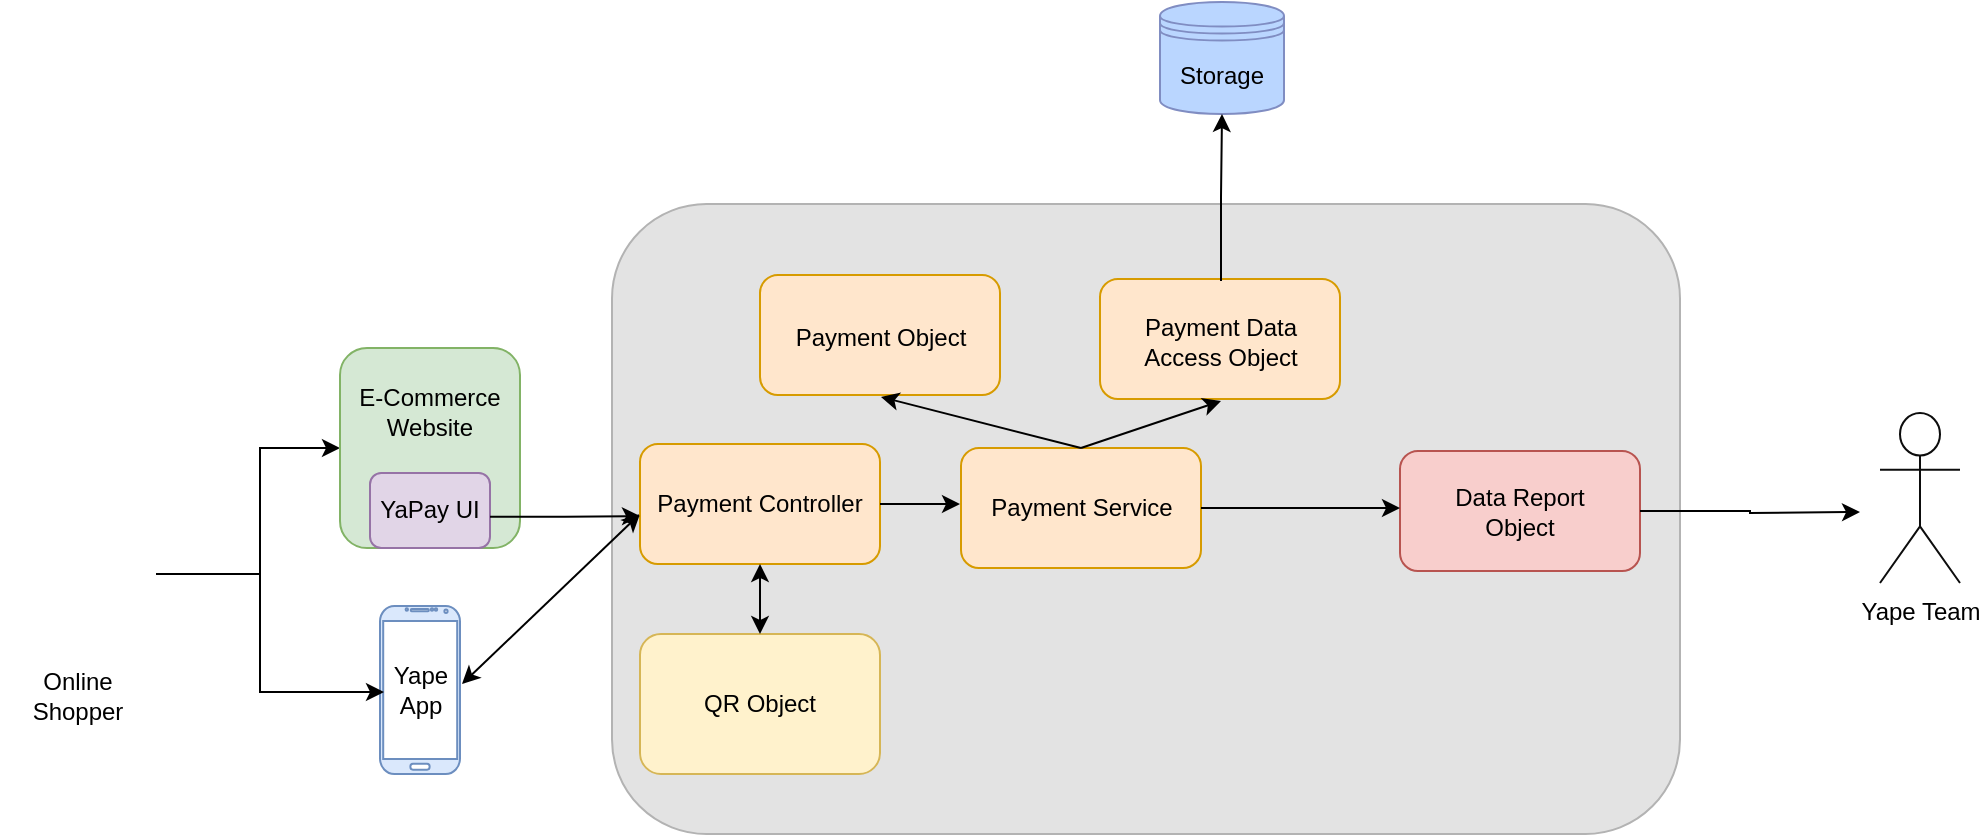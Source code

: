 <mxfile version="10.7.1" type="google"><diagram id="ZppW810JwVDBbK-lf-8Z" name="Page-1"><mxGraphModel dx="1158" dy="1716" grid="1" gridSize="10" guides="1" tooltips="1" connect="1" arrows="1" fold="1" page="1" pageScale="1" pageWidth="850" pageHeight="1100" math="0" shadow="0"><root><mxCell id="0"/><mxCell id="1" parent="0"/><mxCell id="nYbv1Ditz1Y0z4ijmlu_-15" value="" style="rounded=1;whiteSpace=wrap;html=1;strokeColor=#B3B3B3;fillColor=#E3E3E3;movable=0;resizable=0;rotatable=0;deletable=0;editable=0;connectable=0;glass=0;" vertex="1" parent="1"><mxGeometry x="346" y="75" width="534" height="315" as="geometry"/></mxCell><mxCell id="QglSpWpQ6RqMKxgRxg98-41" style="edgeStyle=orthogonalEdgeStyle;rounded=0;orthogonalLoop=1;jettySize=auto;html=1;exitX=1;exitY=0.5;exitDx=0;exitDy=0;entryX=0;entryY=0.5;entryDx=0;entryDy=0;" parent="1" source="QglSpWpQ6RqMKxgRxg98-1" target="QglSpWpQ6RqMKxgRxg98-2" edge="1"><mxGeometry relative="1" as="geometry"><Array as="points"><mxPoint x="170" y="260"/><mxPoint x="170" y="197"/></Array></mxGeometry></mxCell><mxCell id="QglSpWpQ6RqMKxgRxg98-14" value="" style="group" parent="1" vertex="1" connectable="0"><mxGeometry x="740" y="198.5" width="120" height="60" as="geometry"/></mxCell><mxCell id="QglSpWpQ6RqMKxgRxg98-8" value="" style="rounded=1;whiteSpace=wrap;html=1;fillColor=#f8cecc;strokeColor=#b85450;" parent="QglSpWpQ6RqMKxgRxg98-14" vertex="1"><mxGeometry width="120" height="60" as="geometry"/></mxCell><mxCell id="QglSpWpQ6RqMKxgRxg98-13" value="Data Report Object" style="text;html=1;strokeColor=none;fillColor=none;align=center;verticalAlign=middle;whiteSpace=wrap;rounded=0;" parent="QglSpWpQ6RqMKxgRxg98-14" vertex="1"><mxGeometry x="10" y="1" width="100" height="59" as="geometry"/></mxCell><mxCell id="QglSpWpQ6RqMKxgRxg98-20" value="" style="group" parent="1" vertex="1" connectable="0"><mxGeometry x="210" y="147" width="90" height="100" as="geometry"/></mxCell><mxCell id="QglSpWpQ6RqMKxgRxg98-17" value="" style="group" parent="QglSpWpQ6RqMKxgRxg98-20" vertex="1" connectable="0"><mxGeometry width="90" height="100" as="geometry"/></mxCell><mxCell id="QglSpWpQ6RqMKxgRxg98-2" value="" style="rounded=1;whiteSpace=wrap;html=1;fillColor=#d5e8d4;strokeColor=#82b366;" parent="QglSpWpQ6RqMKxgRxg98-17" vertex="1"><mxGeometry width="90" height="100" as="geometry"/></mxCell><mxCell id="QglSpWpQ6RqMKxgRxg98-15" value="E-Commerce Website" style="text;html=1;strokeColor=none;fillColor=none;align=center;verticalAlign=middle;whiteSpace=wrap;rounded=0;" parent="QglSpWpQ6RqMKxgRxg98-17" vertex="1"><mxGeometry y="25.625" width="90" height="12.5" as="geometry"/></mxCell><mxCell id="QglSpWpQ6RqMKxgRxg98-18" value="" style="group" parent="QglSpWpQ6RqMKxgRxg98-20" vertex="1" connectable="0"><mxGeometry x="15.0" y="62.5" width="60.0" height="37.5" as="geometry"/></mxCell><mxCell id="QglSpWpQ6RqMKxgRxg98-4" value="" style="rounded=1;whiteSpace=wrap;html=1;fillColor=#e1d5e7;strokeColor=#9673a6;" parent="QglSpWpQ6RqMKxgRxg98-18" vertex="1"><mxGeometry width="60.0" height="37.5" as="geometry"/></mxCell><mxCell id="QglSpWpQ6RqMKxgRxg98-16" value="YaPay UI" style="text;html=1;strokeColor=none;fillColor=none;align=center;verticalAlign=middle;whiteSpace=wrap;rounded=0;" parent="QglSpWpQ6RqMKxgRxg98-18" vertex="1"><mxGeometry y="12.5" width="60.0" height="12.5" as="geometry"/></mxCell><mxCell id="QglSpWpQ6RqMKxgRxg98-30" value="" style="group" parent="1" vertex="1" connectable="0"><mxGeometry x="590" y="112.5" width="120" height="61" as="geometry"/></mxCell><mxCell id="QglSpWpQ6RqMKxgRxg98-31" value="" style="rounded=1;whiteSpace=wrap;html=1;fillColor=#ffe6cc;strokeColor=#d79b00;" parent="QglSpWpQ6RqMKxgRxg98-30" vertex="1"><mxGeometry width="120" height="60" as="geometry"/></mxCell><mxCell id="QglSpWpQ6RqMKxgRxg98-32" value="Payment Data Access Object" style="text;html=1;strokeColor=none;fillColor=none;align=center;verticalAlign=middle;whiteSpace=wrap;rounded=0;" parent="QglSpWpQ6RqMKxgRxg98-30" vertex="1"><mxGeometry x="10" y="1" width="101" height="60" as="geometry"/></mxCell><mxCell id="QglSpWpQ6RqMKxgRxg98-33" value="" style="group" parent="1" vertex="1" connectable="0"><mxGeometry x="420" y="110.5" width="120" height="61" as="geometry"/></mxCell><mxCell id="QglSpWpQ6RqMKxgRxg98-34" value="" style="rounded=1;whiteSpace=wrap;html=1;fillColor=#ffe6cc;strokeColor=#d79b00;" parent="QglSpWpQ6RqMKxgRxg98-33" vertex="1"><mxGeometry width="120" height="60" as="geometry"/></mxCell><mxCell id="QglSpWpQ6RqMKxgRxg98-35" value="Payment Object" style="text;html=1;strokeColor=none;fillColor=none;align=center;verticalAlign=middle;whiteSpace=wrap;rounded=0;" parent="QglSpWpQ6RqMKxgRxg98-33" vertex="1"><mxGeometry x="10" y="1" width="101" height="60" as="geometry"/></mxCell><mxCell id="QglSpWpQ6RqMKxgRxg98-48" value="" style="group" parent="1" vertex="1" connectable="0"><mxGeometry x="520.5" y="197" width="120" height="61" as="geometry"/></mxCell><mxCell id="QglSpWpQ6RqMKxgRxg98-49" value="&lt;span&gt;Payment Service&lt;/span&gt;" style="rounded=1;whiteSpace=wrap;html=1;fillColor=#ffe6cc;strokeColor=#d79b00;" parent="QglSpWpQ6RqMKxgRxg98-48" vertex="1"><mxGeometry width="120" height="60" as="geometry"/></mxCell><mxCell id="nYbv1Ditz1Y0z4ijmlu_-13" value="" style="group" vertex="1" connectable="0" parent="1"><mxGeometry x="40" y="221" width="78" height="110" as="geometry"/></mxCell><mxCell id="QglSpWpQ6RqMKxgRxg98-1" value="" style="shape=image;html=1;verticalAlign=top;verticalLabelPosition=bottom;labelBackgroundColor=#ffffff;imageAspect=0;aspect=fixed;image=https://cdn1.iconfinder.com/data/icons/random-crafticons/48/misc-_smile_-128.png" parent="nYbv1Ditz1Y0z4ijmlu_-13" vertex="1"><mxGeometry width="78" height="78" as="geometry"/></mxCell><mxCell id="nYbv1Ditz1Y0z4ijmlu_-9" value="&lt;span&gt;Online Shopper&lt;/span&gt;" style="text;html=1;strokeColor=none;fillColor=none;align=center;verticalAlign=middle;whiteSpace=wrap;rounded=0;" vertex="1" parent="nYbv1Ditz1Y0z4ijmlu_-13"><mxGeometry x="19" y="90" width="40" height="20" as="geometry"/></mxCell><mxCell id="nYbv1Ditz1Y0z4ijmlu_-14" value="" style="group" vertex="1" connectable="0" parent="1"><mxGeometry x="230" y="276" width="55" height="84" as="geometry"/></mxCell><mxCell id="QglSpWpQ6RqMKxgRxg98-26" value="" style="group" parent="nYbv1Ditz1Y0z4ijmlu_-14" vertex="1" connectable="0"><mxGeometry width="55" height="84" as="geometry"/></mxCell><mxCell id="nYbv1Ditz1Y0z4ijmlu_-28" value="" style="group" vertex="1" connectable="0" parent="QglSpWpQ6RqMKxgRxg98-26"><mxGeometry width="40" height="84" as="geometry"/></mxCell><mxCell id="QglSpWpQ6RqMKxgRxg98-3" value="" style="verticalLabelPosition=bottom;verticalAlign=top;html=1;shadow=0;dashed=0;strokeWidth=1;shape=mxgraph.android.phone2;fillColor=#dae8fc;strokeColor=#6c8ebf;" parent="nYbv1Ditz1Y0z4ijmlu_-28" vertex="1"><mxGeometry width="40" height="84" as="geometry"/></mxCell><mxCell id="QglSpWpQ6RqMKxgRxg98-25" value="Yape&lt;br&gt;App&lt;br&gt;" style="text;html=1;strokeColor=none;fillColor=none;align=center;verticalAlign=middle;whiteSpace=wrap;rounded=0;" parent="nYbv1Ditz1Y0z4ijmlu_-28" vertex="1"><mxGeometry x="5.007" y="36" width="30.986" height="12" as="geometry"/></mxCell><mxCell id="nYbv1Ditz1Y0z4ijmlu_-22" value="" style="group" vertex="1" connectable="0" parent="1"><mxGeometry x="630" y="-20" width="52" height="50" as="geometry"/></mxCell><mxCell id="nYbv1Ditz1Y0z4ijmlu_-8" value="" style="group" vertex="1" connectable="0" parent="nYbv1Ditz1Y0z4ijmlu_-22"><mxGeometry width="52" height="50" as="geometry"/></mxCell><mxCell id="nYbv1Ditz1Y0z4ijmlu_-6" value="Storage" style="shape=datastore;whiteSpace=wrap;html=1;fillColor=#BAD6FF;strokeColor=#808DC2;" vertex="1" parent="nYbv1Ditz1Y0z4ijmlu_-8"><mxGeometry x="-10" y="-6" width="62" height="56" as="geometry"/></mxCell><mxCell id="nYbv1Ditz1Y0z4ijmlu_-24" style="edgeStyle=orthogonalEdgeStyle;rounded=0;orthogonalLoop=1;jettySize=auto;html=1;exitX=0.5;exitY=0;exitDx=0;exitDy=0;entryX=0.5;entryY=1;entryDx=0;entryDy=0;" edge="1" parent="1" source="QglSpWpQ6RqMKxgRxg98-32" target="nYbv1Ditz1Y0z4ijmlu_-6"><mxGeometry relative="1" as="geometry"/></mxCell><mxCell id="nYbv1Ditz1Y0z4ijmlu_-26" value="" style="endArrow=classic;html=1;exitX=0.5;exitY=0;exitDx=0;exitDy=0;entryX=0.5;entryY=1;entryDx=0;entryDy=0;" edge="1" parent="1" source="QglSpWpQ6RqMKxgRxg98-49" target="QglSpWpQ6RqMKxgRxg98-35"><mxGeometry width="50" height="50" relative="1" as="geometry"><mxPoint x="465" y="100" as="sourcePoint"/><mxPoint x="530" y="30" as="targetPoint"/></mxGeometry></mxCell><mxCell id="nYbv1Ditz1Y0z4ijmlu_-27" value="" style="endArrow=classic;html=1;exitX=0.5;exitY=0;exitDx=0;exitDy=0;entryX=0.5;entryY=1;entryDx=0;entryDy=0;" edge="1" parent="1" source="QglSpWpQ6RqMKxgRxg98-49" target="QglSpWpQ6RqMKxgRxg98-32"><mxGeometry width="50" height="50" relative="1" as="geometry"><mxPoint x="454.5" y="523" as="sourcePoint"/><mxPoint x="365.5" y="499" as="targetPoint"/></mxGeometry></mxCell><mxCell id="nYbv1Ditz1Y0z4ijmlu_-29" style="edgeStyle=orthogonalEdgeStyle;rounded=0;orthogonalLoop=1;jettySize=auto;html=1;exitX=1;exitY=0.5;exitDx=0;exitDy=0;entryX=0.05;entryY=0.512;entryDx=0;entryDy=0;entryPerimeter=0;" edge="1" parent="1" source="QglSpWpQ6RqMKxgRxg98-1" target="QglSpWpQ6RqMKxgRxg98-3"><mxGeometry relative="1" as="geometry"><Array as="points"><mxPoint x="170" y="260"/><mxPoint x="170" y="319"/></Array></mxGeometry></mxCell><mxCell id="nYbv1Ditz1Y0z4ijmlu_-31" value="" style="endArrow=classic;startArrow=classic;html=1;entryX=1.025;entryY=0.464;entryDx=0;entryDy=0;entryPerimeter=0;" edge="1" parent="1" target="QglSpWpQ6RqMKxgRxg98-3"><mxGeometry width="50" height="50" relative="1" as="geometry"><mxPoint x="360" y="230" as="sourcePoint"/><mxPoint x="280" y="315" as="targetPoint"/></mxGeometry></mxCell><mxCell id="nYbv1Ditz1Y0z4ijmlu_-36" value="Yape Team" style="shape=umlActor;html=1;verticalLabelPosition=bottom;verticalAlign=top;align=center;strokeColor=#0D0D0D;fillColor=none;" vertex="1" parent="1"><mxGeometry x="980" y="179.5" width="40" height="85" as="geometry"/></mxCell><mxCell id="-RpuNZgn_riJb0brTDt3-5" style="edgeStyle=orthogonalEdgeStyle;rounded=0;orthogonalLoop=1;jettySize=auto;html=1;exitX=1;exitY=0.5;exitDx=0;exitDy=0;" edge="1" parent="1" source="QglSpWpQ6RqMKxgRxg98-49"><mxGeometry relative="1" as="geometry"><mxPoint x="740" y="227" as="targetPoint"/></mxGeometry></mxCell><mxCell id="-RpuNZgn_riJb0brTDt3-11" value="" style="group" connectable="0" vertex="1" parent="1"><mxGeometry x="360" y="195" width="120" height="61" as="geometry"/></mxCell><mxCell id="-RpuNZgn_riJb0brTDt3-12" value="Payment Controller&lt;br&gt;" style="rounded=1;whiteSpace=wrap;html=1;fillColor=#ffe6cc;strokeColor=#d79b00;" vertex="1" parent="-RpuNZgn_riJb0brTDt3-11"><mxGeometry width="120" height="60" as="geometry"/></mxCell><mxCell id="QglSpWpQ6RqMKxgRxg98-10" value="" style="group" parent="-RpuNZgn_riJb0brTDt3-11" vertex="1" connectable="0"><mxGeometry y="95" width="120" height="70" as="geometry"/></mxCell><mxCell id="QglSpWpQ6RqMKxgRxg98-7" value="&lt;span&gt;QR Object&lt;/span&gt;" style="rounded=1;whiteSpace=wrap;html=1;fillColor=#fff2cc;strokeColor=#d6b656;" parent="QglSpWpQ6RqMKxgRxg98-10" vertex="1"><mxGeometry width="120" height="70" as="geometry"/></mxCell><mxCell id="nYbv1Ditz1Y0z4ijmlu_-32" value="" style="endArrow=classic;startArrow=classic;html=1;entryX=0.5;entryY=1;entryDx=0;entryDy=0;exitX=0.5;exitY=0;exitDx=0;exitDy=0;" edge="1" parent="-RpuNZgn_riJb0brTDt3-11" source="QglSpWpQ6RqMKxgRxg98-7" target="-RpuNZgn_riJb0brTDt3-12"><mxGeometry width="50" height="50" relative="1" as="geometry"><mxPoint x="221" y="93" as="sourcePoint"/><mxPoint x="180.5" y="345" as="targetPoint"/></mxGeometry></mxCell><mxCell id="-RpuNZgn_riJb0brTDt3-22" style="edgeStyle=orthogonalEdgeStyle;rounded=0;orthogonalLoop=1;jettySize=auto;html=1;exitX=1;exitY=0.75;exitDx=0;exitDy=0;" edge="1" parent="1" source="QglSpWpQ6RqMKxgRxg98-16"><mxGeometry relative="1" as="geometry"><mxPoint x="360" y="231" as="targetPoint"/></mxGeometry></mxCell><mxCell id="-RpuNZgn_riJb0brTDt3-25" style="edgeStyle=orthogonalEdgeStyle;rounded=0;orthogonalLoop=1;jettySize=auto;html=1;exitX=1;exitY=0.5;exitDx=0;exitDy=0;" edge="1" parent="1" source="-RpuNZgn_riJb0brTDt3-12"><mxGeometry relative="1" as="geometry"><mxPoint x="520" y="225" as="targetPoint"/></mxGeometry></mxCell><mxCell id="-RpuNZgn_riJb0brTDt3-27" style="edgeStyle=orthogonalEdgeStyle;rounded=0;orthogonalLoop=1;jettySize=auto;html=1;exitX=1;exitY=0.5;exitDx=0;exitDy=0;" edge="1" parent="1" source="QglSpWpQ6RqMKxgRxg98-8"><mxGeometry relative="1" as="geometry"><mxPoint x="970" y="229" as="targetPoint"/></mxGeometry></mxCell></root></mxGraphModel></diagram></mxfile>
